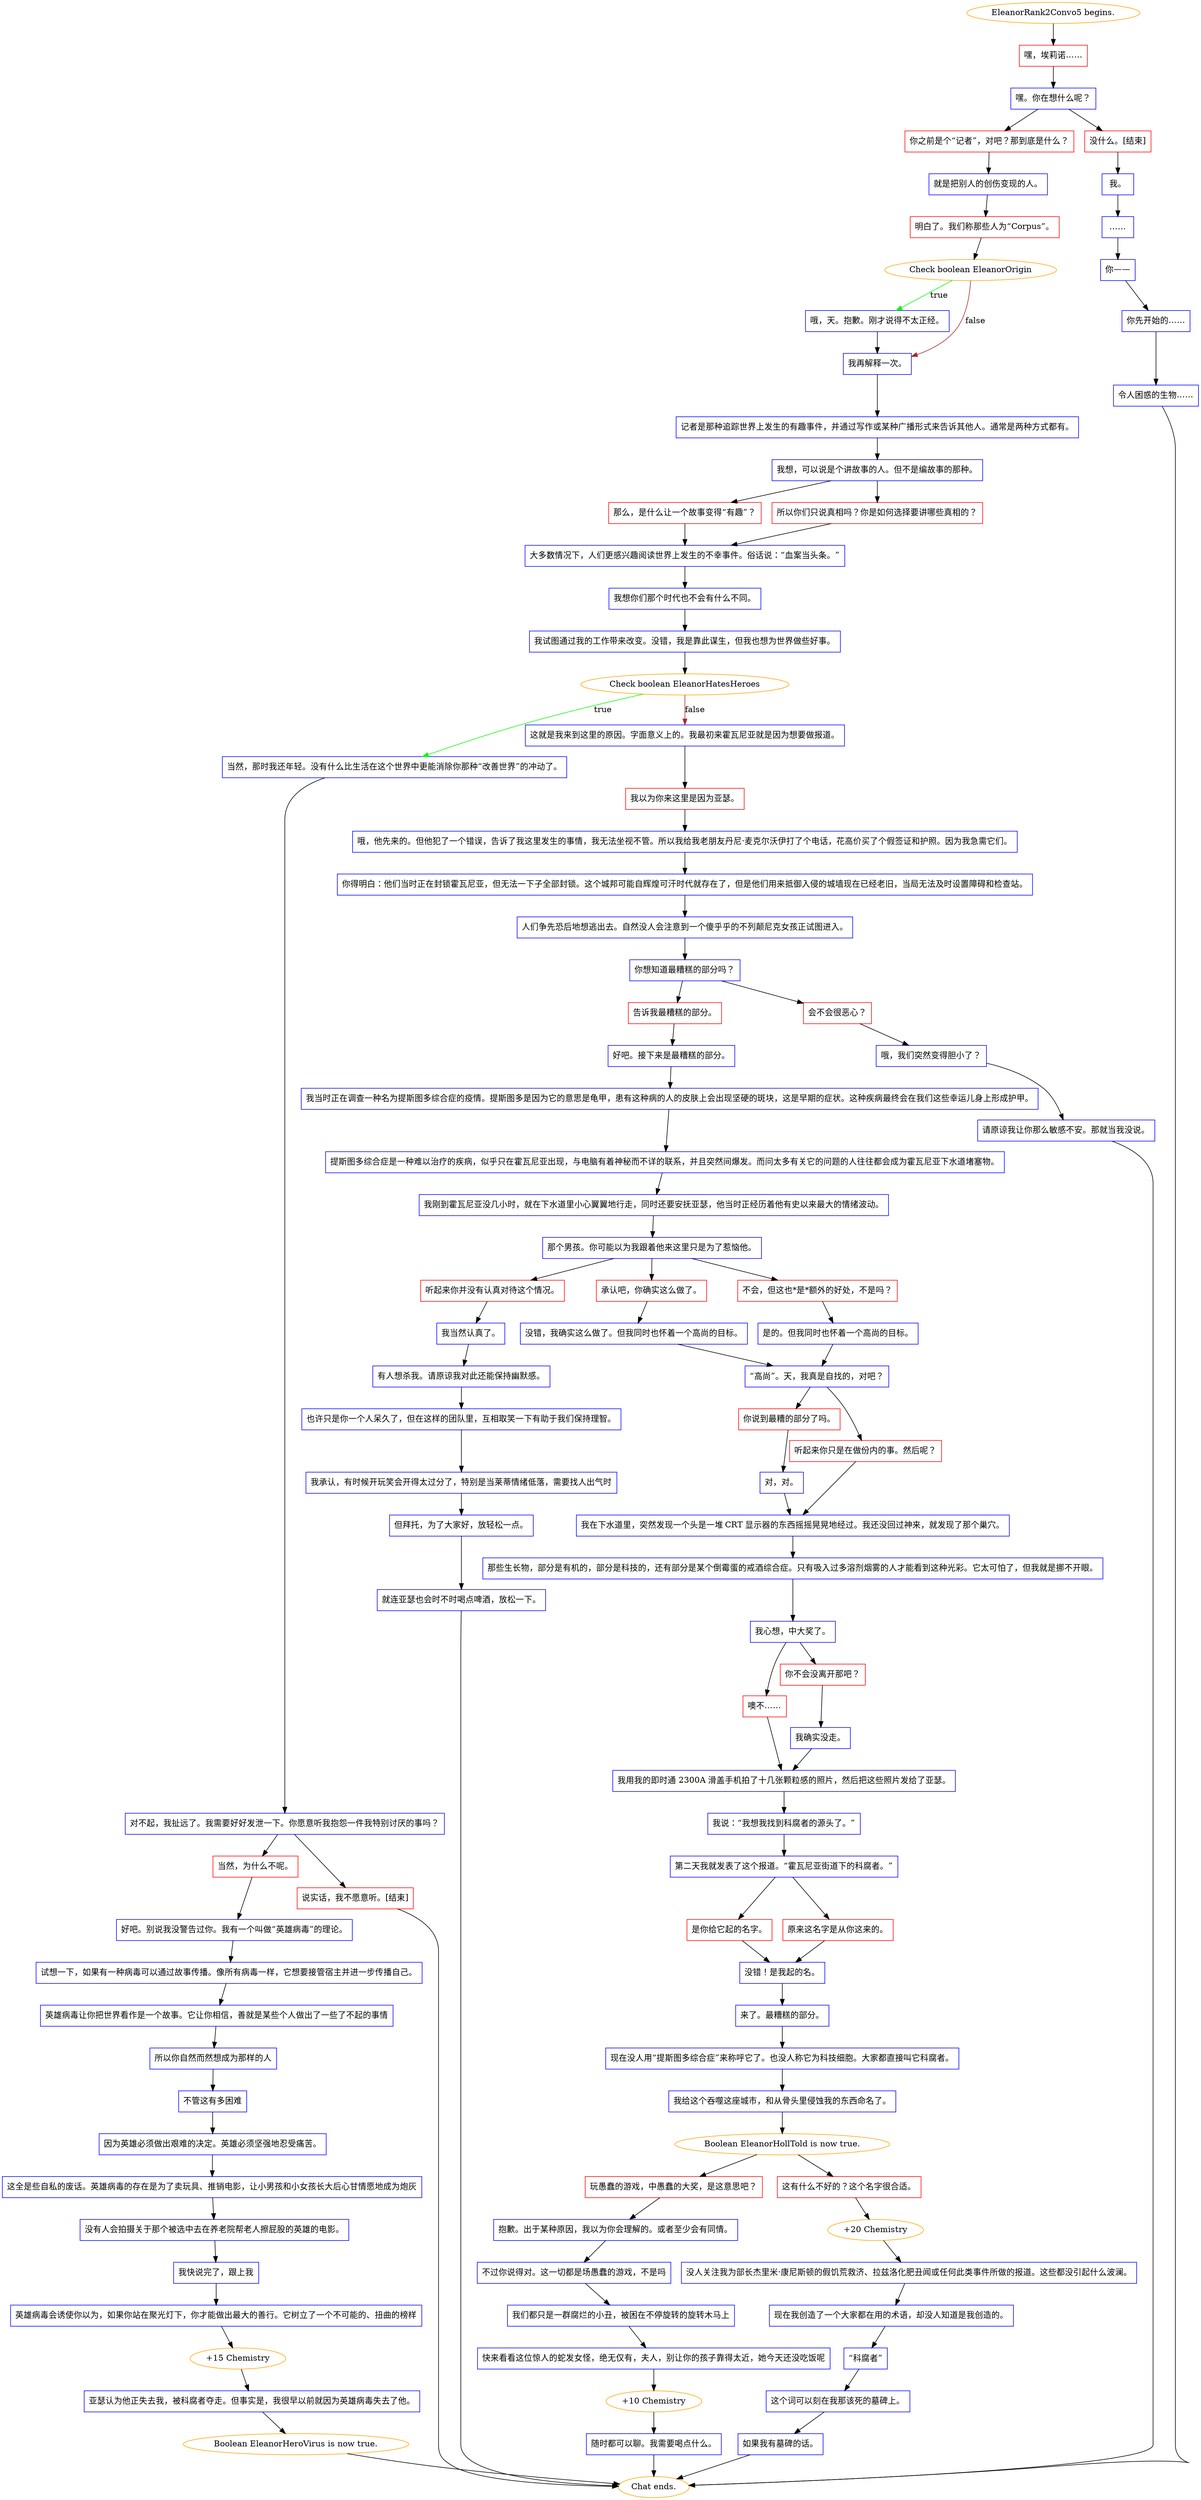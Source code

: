digraph {
	"EleanorRank2Convo5 begins." [color=orange];
		"EleanorRank2Convo5 begins." -> j1336422520;
	j1336422520 [label="嘿，埃莉诺……",shape=box,color=red];
		j1336422520 -> j3967676497;
	j3967676497 [label="嘿。你在想什么呢？",shape=box,color=blue];
		j3967676497 -> j4250859611;
		j3967676497 -> j2601078692;
	j4250859611 [label="你之前是个“记者”，对吧？那到底是什么？",shape=box,color=red];
		j4250859611 -> j182252071;
	j2601078692 [label="没什么。[结束]",shape=box,color=red];
		j2601078692 -> j2500297082;
	j182252071 [label="就是把别人的创伤变现的人。",shape=box,color=blue];
		j182252071 -> j621237471;
	j2500297082 [label="我。",shape=box,color=blue];
		j2500297082 -> j3609925528;
	j621237471 [label="明白了。我们称那些人为“Corpus”。",shape=box,color=red];
		j621237471 -> j2127172605;
	j3609925528 [label="……",shape=box,color=blue];
		j3609925528 -> j3862109789;
	j2127172605 [label="Check boolean EleanorOrigin",color=orange];
		j2127172605 -> j3248729463 [label=true,color=green];
		j2127172605 -> j1495445278 [label=false,color=brown];
	j3862109789 [label="你——",shape=box,color=blue];
		j3862109789 -> j1331299971;
	j3248729463 [label="哦，天。抱歉。刚才说得不太正经。",shape=box,color=blue];
		j3248729463 -> j1495445278;
	j1495445278 [label="我再解释一次。",shape=box,color=blue];
		j1495445278 -> j785675308;
	j1331299971 [label="你先开始的……",shape=box,color=blue];
		j1331299971 -> j1357487363;
	j785675308 [label="记者是那种追踪世界上发生的有趣事件，并通过写作或某种广播形式来告诉其他人。通常是两种方式都有。",shape=box,color=blue];
		j785675308 -> j2869310140;
	j1357487363 [label="令人困惑的生物……",shape=box,color=blue];
		j1357487363 -> "Chat ends.";
	j2869310140 [label="我想，可以说是个讲故事的人。但不是编故事的那种。",shape=box,color=blue];
		j2869310140 -> j1963879815;
		j2869310140 -> j3186943447;
	"Chat ends." [color=orange];
	j1963879815 [label="那么，是什么让一个故事变得“有趣”？",shape=box,color=red];
		j1963879815 -> j29244853;
	j3186943447 [label="所以你们只说真相吗？你是如何选择要讲哪些真相的？",shape=box,color=red];
		j3186943447 -> j29244853;
	j29244853 [label="大多数情况下，人们更感兴趣阅读世界上发生的不幸事件。俗话说：“血案当头条。”",shape=box,color=blue];
		j29244853 -> j25454510;
	j25454510 [label="我想你们那个时代也不会有什么不同。",shape=box,color=blue];
		j25454510 -> j643355336;
	j643355336 [label="我试图通过我的工作带来改变。没错，我是靠此谋生，但我也想为世界做些好事。",shape=box,color=blue];
		j643355336 -> j2916376111;
	j2916376111 [label="Check boolean EleanorHatesHeroes",color=orange];
		j2916376111 -> j864840519 [label=true,color=green];
		j2916376111 -> j429945711 [label=false,color=brown];
	j864840519 [label="当然，那时我还年轻。没有什么比生活在这个世界中更能消除你那种“改善世界”的冲动了。",shape=box,color=blue];
		j864840519 -> j781990003;
	j429945711 [label="这就是我来到这里的原因。字面意义上的。我最初来霍瓦尼亚就是因为想要做报道。",shape=box,color=blue];
		j429945711 -> j2920593463;
	j781990003 [label="对不起，我扯远了。我需要好好发泄一下。你愿意听我抱怨一件我特别讨厌的事吗？",shape=box,color=blue];
		j781990003 -> j4090939122;
		j781990003 -> j1896352133;
	j2920593463 [label="我以为你来这里是因为亚瑟。",shape=box,color=red];
		j2920593463 -> j359000008;
	j4090939122 [label="当然，为什么不呢。",shape=box,color=red];
		j4090939122 -> j573360536;
	j1896352133 [label="说实话，我不愿意听。[结束]",shape=box,color=red];
		j1896352133 -> "Chat ends.";
	j359000008 [label="哦，他先来的。但他犯了一个错误，告诉了我这里发生的事情，我无法坐视不管。所以我给我老朋友丹尼·麦克尔沃伊打了个电话，花高价买了个假签证和护照。因为我急需它们。",shape=box,color=blue];
		j359000008 -> j2572221767;
	j573360536 [label="好吧。别说我没警告过你。我有一个叫做“英雄病毒”的理论。",shape=box,color=blue];
		j573360536 -> j3695305225;
	j2572221767 [label="你得明白：他们当时正在封锁霍瓦尼亚，但无法一下子全部封锁。这个城邦可能自辉煌可汗时代就存在了，但是他们用来抵御入侵的城墙现在已经老旧，当局无法及时设置障碍和检查站。",shape=box,color=blue];
		j2572221767 -> j49447950;
	j3695305225 [label="试想一下，如果有一种病毒可以通过故事传播。像所有病毒一样，它想要接管宿主并进一步传播自己。",shape=box,color=blue];
		j3695305225 -> j1341795032;
	j49447950 [label="人们争先恐后地想逃出去。自然没人会注意到一个傻乎乎的不列颠尼克女孩正试图进入。",shape=box,color=blue];
		j49447950 -> j1398202531;
	j1341795032 [label="英雄病毒让你把世界看作是一个故事。它让你相信，善就是某些个人做出了一些了不起的事情",shape=box,color=blue];
		j1341795032 -> j3796926860;
	j1398202531 [label="你想知道最糟糕的部分吗？",shape=box,color=blue];
		j1398202531 -> j1977477323;
		j1398202531 -> j2585017089;
	j3796926860 [label="所以你自然而然想成为那样的人",shape=box,color=blue];
		j3796926860 -> j500249288;
	j1977477323 [label="告诉我最糟糕的部分。",shape=box,color=red];
		j1977477323 -> j3758369617;
	j2585017089 [label="会不会很恶心？",shape=box,color=red];
		j2585017089 -> j1344874327;
	j500249288 [label="不管这有多困难",shape=box,color=blue];
		j500249288 -> j3866640769;
	j3758369617 [label="好吧。接下来是最糟糕的部分。",shape=box,color=blue];
		j3758369617 -> j917098400;
	j1344874327 [label="哦，我们突然变得胆小了？",shape=box,color=blue];
		j1344874327 -> j1541080699;
	j3866640769 [label="因为英雄必须做出艰难的决定。英雄必须坚强地忍受痛苦。",shape=box,color=blue];
		j3866640769 -> j1423626523;
	j917098400 [label="我当时正在调查一种名为提斯图多综合症的疫情。提斯图多是因为它的意思是龟甲，患有这种病的人的皮肤上会出现坚硬的斑块，这是早期的症状。这种疾病最终会在我们这些幸运儿身上形成护甲。",shape=box,color=blue];
		j917098400 -> j4175059136;
	j1541080699 [label="请原谅我让你那么敏感不安。那就当我没说。",shape=box,color=blue];
		j1541080699 -> "Chat ends.";
	j1423626523 [label="这全是些自私的废话。英雄病毒的存在是为了卖玩具、推销电影，让小男孩和小女孩长大后心甘情愿地成为炮灰",shape=box,color=blue];
		j1423626523 -> j912313060;
	j4175059136 [label="提斯图多综合症是一种难以治疗的疾病，似乎只在霍瓦尼亚出现，与电脑有着神秘而不详的联系，并且突然间爆发。而问太多有关它的问题的人往往都会成为霍瓦尼亚下水道堵塞物。",shape=box,color=blue];
		j4175059136 -> j16835188;
	j912313060 [label="没有人会拍摄关于那个被选中去在养老院帮老人擦屁股的英雄的电影。",shape=box,color=blue];
		j912313060 -> j1547480913;
	j16835188 [label="我刚到霍瓦尼亚没几小时，就在下水道里小心翼翼地行走，同时还要安抚亚瑟，他当时正经历着他有史以来最大的情绪波动。",shape=box,color=blue];
		j16835188 -> j2212734089;
	j1547480913 [label="我快说完了，跟上我",shape=box,color=blue];
		j1547480913 -> j1284999435;
	j2212734089 [label="那个男孩。你可能以为我跟着他来这里只是为了惹恼他。",shape=box,color=blue];
		j2212734089 -> j2529295729;
		j2212734089 -> j1480152383;
		j2212734089 -> j399994964;
	j1284999435 [label="英雄病毒会诱使你以为，如果你站在聚光灯下，你才能做出最大的善行。它树立了一个不可能的、扭曲的榜样",shape=box,color=blue];
		j1284999435 -> j2296686252;
	j2529295729 [label="听起来你并没有认真对待这个情况。",shape=box,color=red];
		j2529295729 -> j3683202584;
	j1480152383 [label="承认吧，你确实这么做了。",shape=box,color=red];
		j1480152383 -> j4262034077;
	j399994964 [label="不会，但这也*是*额外的好处，不是吗？",shape=box,color=red];
		j399994964 -> j4043879660;
	j2296686252 [label="+15 Chemistry",color=orange];
		j2296686252 -> j686068109;
	j3683202584 [label="我当然认真了。",shape=box,color=blue];
		j3683202584 -> j935166668;
	j4262034077 [label="没错，我确实这么做了。但我同时也怀着一个高尚的目标。",shape=box,color=blue];
		j4262034077 -> j1083461961;
	j4043879660 [label="是的。但我同时也怀着一个高尚的目标。",shape=box,color=blue];
		j4043879660 -> j1083461961;
	j686068109 [label="亚瑟认为他正失去我，被科腐者夺走。但事实是，我很早以前就因为英雄病毒失去了他。",shape=box,color=blue];
		j686068109 -> j3440758730;
	j935166668 [label="有人想杀我。请原谅我对此还能保持幽默感。",shape=box,color=blue];
		j935166668 -> j3353484689;
	j1083461961 [label="“高尚”。天，我真是自找的，对吧？",shape=box,color=blue];
		j1083461961 -> j3500269301;
		j1083461961 -> j1072688504;
	j3440758730 [label="Boolean EleanorHeroVirus is now true.",color=orange];
		j3440758730 -> "Chat ends.";
	j3353484689 [label="也许只是你一个人呆久了，但在这样的团队里，互相取笑一下有助于我们保持理智。",shape=box,color=blue];
		j3353484689 -> j1516369532;
	j3500269301 [label="你说到最糟的部分了吗。",shape=box,color=red];
		j3500269301 -> j3990403866;
	j1072688504 [label="听起来你只是在做份内的事。然后呢？",shape=box,color=red];
		j1072688504 -> j679660829;
	j1516369532 [label="我承认，有时候开玩笑会开得太过分了，特别是当莱蒂情绪低落，需要找人出气时",shape=box,color=blue];
		j1516369532 -> j2928614182;
	j3990403866 [label="对，对。",shape=box,color=blue];
		j3990403866 -> j679660829;
	j679660829 [label="我在下水道里，突然发现一个头是一堆 CRT 显示器的东西摇摇晃晃地经过。我还没回过神来，就发现了那个巢穴。",shape=box,color=blue];
		j679660829 -> j1955988278;
	j2928614182 [label="但拜托，为了大家好，放轻松一点。",shape=box,color=blue];
		j2928614182 -> j1405080489;
	j1955988278 [label="那些生长物，部分是有机的，部分是科技的，还有部分是某个倒霉蛋的戒酒综合症。只有吸入过多溶剂烟雾的人才能看到这种光彩。它太可怕了，但我就是挪不开眼。",shape=box,color=blue];
		j1955988278 -> j3710902806;
	j1405080489 [label="就连亚瑟也会时不时喝点啤酒，放松一下。",shape=box,color=blue];
		j1405080489 -> "Chat ends.";
	j3710902806 [label="我心想，中大奖了。",shape=box,color=blue];
		j3710902806 -> j449416054;
		j3710902806 -> j130427626;
	j449416054 [label="噢不……",shape=box,color=red];
		j449416054 -> j3123573154;
	j130427626 [label="你不会没离开那吧？",shape=box,color=red];
		j130427626 -> j252102765;
	j3123573154 [label="我用我的即时通 2300A 滑盖手机拍了十几张颗粒感的照片，然后把这些照片发给了亚瑟。",shape=box,color=blue];
		j3123573154 -> j4102706400;
	j252102765 [label="我确实没走。",shape=box,color=blue];
		j252102765 -> j3123573154;
	j4102706400 [label="我说：“我想我找到科腐者的源头了。”",shape=box,color=blue];
		j4102706400 -> j3014259220;
	j3014259220 [label="第二天我就发表了这个报道。“霍瓦尼亚街道下的科腐者。”",shape=box,color=blue];
		j3014259220 -> j2079863048;
		j3014259220 -> j3846786080;
	j2079863048 [label="是你给它起的名字。",shape=box,color=red];
		j2079863048 -> j2709722299;
	j3846786080 [label="原来这名字是从你这来的。",shape=box,color=red];
		j3846786080 -> j2709722299;
	j2709722299 [label="没错！是我起的名。",shape=box,color=blue];
		j2709722299 -> j254688766;
	j254688766 [label="来了。最糟糕的部分。",shape=box,color=blue];
		j254688766 -> j3770970731;
	j3770970731 [label="现在没人用“提斯图多综合症”来称呼它了。也没人称它为科技细胞。大家都直接叫它科腐者。",shape=box,color=blue];
		j3770970731 -> j3799820317;
	j3799820317 [label="我给这个吞噬这座城市，和从骨头里侵蚀我的东西命名了。",shape=box,color=blue];
		j3799820317 -> j1265973904;
	j1265973904 [label="Boolean EleanorHollTold is now true.",color=orange];
		j1265973904 -> j3842529681;
		j1265973904 -> j1087037918;
	j3842529681 [label="玩愚蠢的游戏，中愚蠢的大奖，是这意思吧？",shape=box,color=red];
		j3842529681 -> j3275506899;
	j1087037918 [label="这有什么不好的？这个名字很合适。",shape=box,color=red];
		j1087037918 -> j1834136095;
	j3275506899 [label="抱歉。出于某种原因，我以为你会理解的。或者至少会有同情。",shape=box,color=blue];
		j3275506899 -> j853818979;
	j1834136095 [label="+20 Chemistry",color=orange];
		j1834136095 -> j2740407969;
	j853818979 [label="不过你说得对。这一切都是场愚蠢的游戏，不是吗",shape=box,color=blue];
		j853818979 -> j2201346248;
	j2740407969 [label="没人关注我为部长杰里米·康尼斯顿的假饥荒救济、拉兹洛化肥丑闻或任何此类事件所做的报道。这些都没引起什么波澜。",shape=box,color=blue];
		j2740407969 -> j3690353961;
	j2201346248 [label="我们都只是一群腐烂的小丑，被困在不停旋转的旋转木马上",shape=box,color=blue];
		j2201346248 -> j1225730101;
	j3690353961 [label="现在我创造了一个大家都在用的术语，却没人知道是我创造的。",shape=box,color=blue];
		j3690353961 -> j4190122224;
	j1225730101 [label="快来看看这位惊人的蛇发女怪，绝无仅有，夫人，别让你的孩子靠得太近，她今天还没吃饭呢",shape=box,color=blue];
		j1225730101 -> j557416191;
	j4190122224 [label="“科腐者”",shape=box,color=blue];
		j4190122224 -> j2360615723;
	j557416191 [label="+10 Chemistry",color=orange];
		j557416191 -> j2217763809;
	j2360615723 [label="这个词可以刻在我那该死的墓碑上。",shape=box,color=blue];
		j2360615723 -> j1363482041;
	j2217763809 [label="随时都可以聊。我需要喝点什么。",shape=box,color=blue];
		j2217763809 -> "Chat ends.";
	j1363482041 [label="如果我有墓碑的话。",shape=box,color=blue];
		j1363482041 -> "Chat ends.";
}